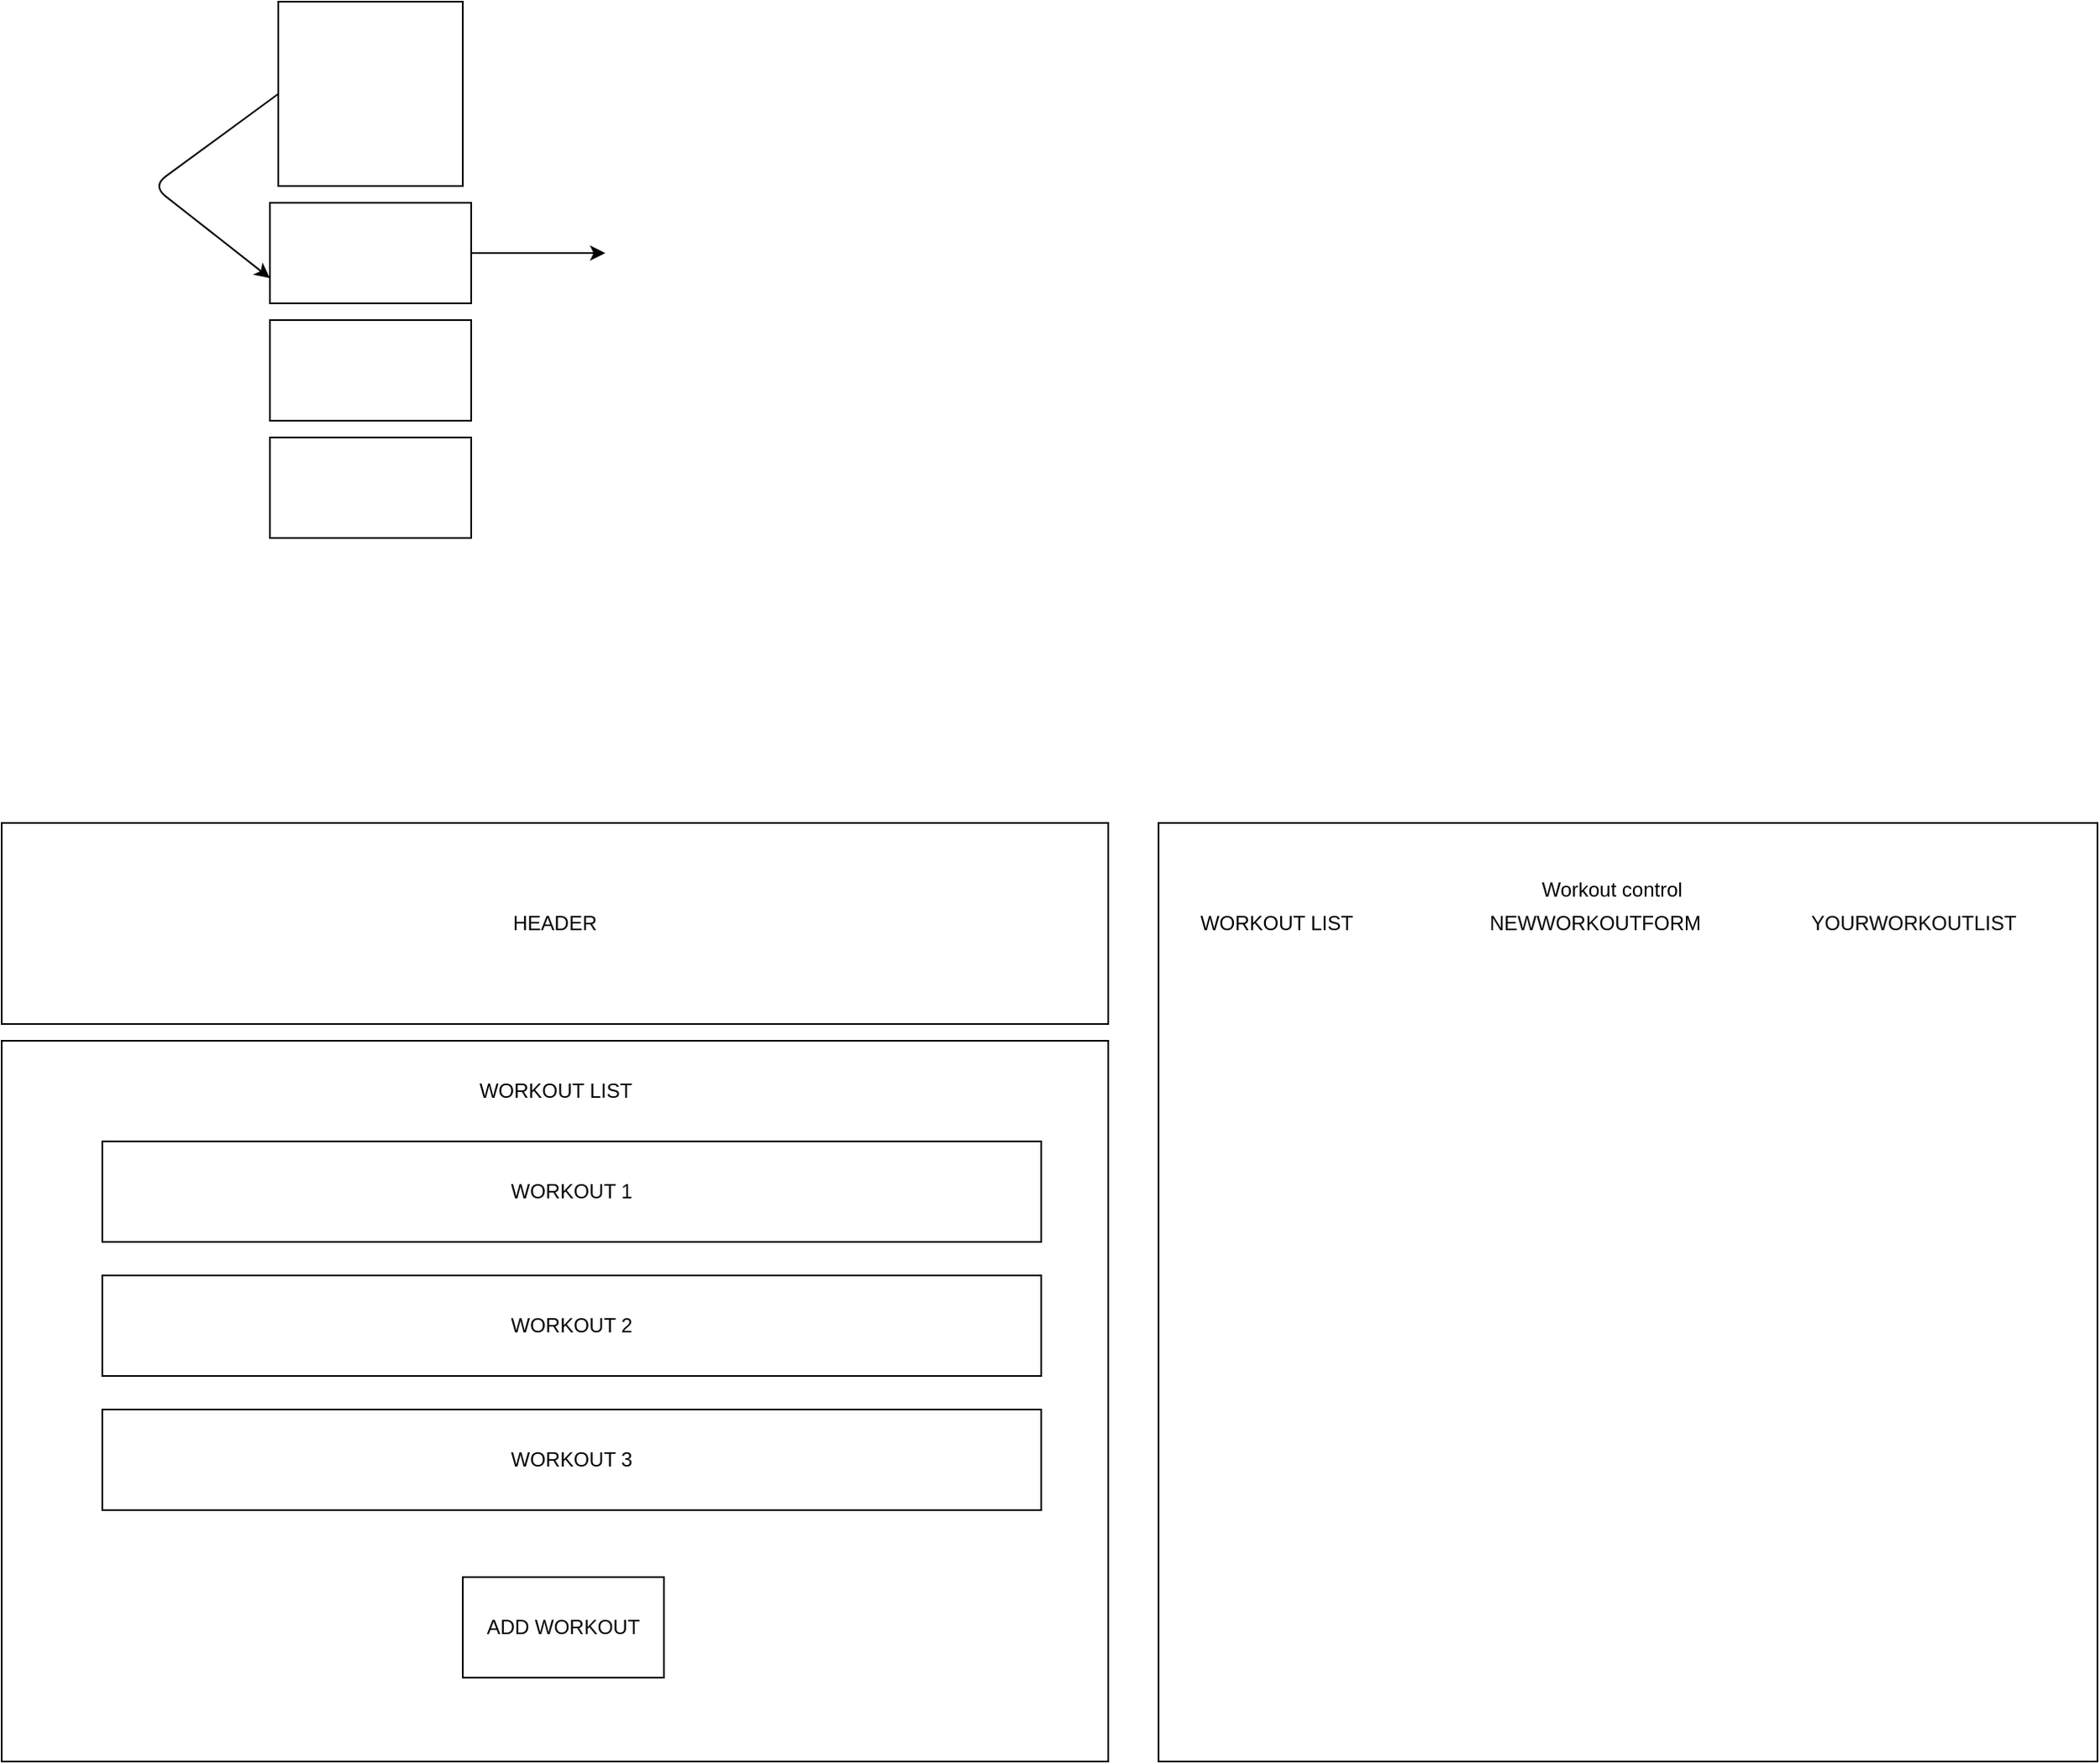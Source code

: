 <mxfile>
    <diagram id="-IbDgTEcw5LaZSZq4VB-" name="Page-1">
        <mxGraphModel dx="569" dy="1567" grid="1" gridSize="10" guides="1" tooltips="1" connect="1" arrows="1" fold="1" page="1" pageScale="1" pageWidth="850" pageHeight="1100" math="0" shadow="0">
            <root>
                <mxCell id="0"/>
                <mxCell id="1" parent="0"/>
                <mxCell id="2" value="" style="rounded=0;whiteSpace=wrap;html=1;fontStyle=1" parent="1" vertex="1">
                    <mxGeometry x="30" y="170" width="660" height="430" as="geometry"/>
                </mxCell>
                <mxCell id="3" value="HEADER" style="rounded=0;whiteSpace=wrap;html=1;" parent="1" vertex="1">
                    <mxGeometry x="30" y="40" width="660" height="120" as="geometry"/>
                </mxCell>
                <mxCell id="5" value="WORKOUT LIST" style="text;html=1;resizable=0;autosize=1;align=center;verticalAlign=middle;points=[];fillColor=none;strokeColor=none;rounded=0;" parent="1" vertex="1">
                    <mxGeometry x="305" y="190" width="110" height="20" as="geometry"/>
                </mxCell>
                <mxCell id="6" value="WORKOUT 1" style="rounded=0;whiteSpace=wrap;html=1;" parent="1" vertex="1">
                    <mxGeometry x="90" y="230" width="560" height="60" as="geometry"/>
                </mxCell>
                <mxCell id="7" value="WORKOUT 2" style="rounded=0;whiteSpace=wrap;html=1;" parent="1" vertex="1">
                    <mxGeometry x="90" y="310" width="560" height="60" as="geometry"/>
                </mxCell>
                <mxCell id="8" value="WORKOUT 3" style="rounded=0;whiteSpace=wrap;html=1;" parent="1" vertex="1">
                    <mxGeometry x="90" y="390" width="560" height="60" as="geometry"/>
                </mxCell>
                <mxCell id="9" value="ADD WORKOUT" style="rounded=0;whiteSpace=wrap;html=1;" parent="1" vertex="1">
                    <mxGeometry x="305" y="490" width="120" height="60" as="geometry"/>
                </mxCell>
                <mxCell id="10" value="" style="rounded=0;whiteSpace=wrap;html=1;" parent="1" vertex="1">
                    <mxGeometry x="720" y="40" width="560" height="560" as="geometry"/>
                </mxCell>
                <mxCell id="11" value="Workout control" style="text;html=1;resizable=0;autosize=1;align=center;verticalAlign=middle;points=[];fillColor=none;strokeColor=none;rounded=0;" parent="1" vertex="1">
                    <mxGeometry x="940" y="70" width="100" height="20" as="geometry"/>
                </mxCell>
                <mxCell id="12" value="WORKOUT LIST" style="text;html=1;resizable=0;autosize=1;align=center;verticalAlign=middle;points=[];fillColor=none;strokeColor=none;rounded=0;" parent="1" vertex="1">
                    <mxGeometry x="735" y="90" width="110" height="20" as="geometry"/>
                </mxCell>
                <mxCell id="13" value="NEWWORKOUTFORM" style="text;html=1;resizable=0;autosize=1;align=center;verticalAlign=middle;points=[];fillColor=none;strokeColor=none;rounded=0;" parent="1" vertex="1">
                    <mxGeometry x="910" y="90" width="140" height="20" as="geometry"/>
                </mxCell>
                <mxCell id="14" value="YOURWORKOUTLIST" style="text;html=1;resizable=0;autosize=1;align=center;verticalAlign=middle;points=[];fillColor=none;strokeColor=none;rounded=0;" parent="1" vertex="1">
                    <mxGeometry x="1100" y="90" width="140" height="20" as="geometry"/>
                </mxCell>
                <mxCell id="19" style="edgeStyle=none;html=1;exitX=0;exitY=0.5;exitDx=0;exitDy=0;entryX=0;entryY=0.75;entryDx=0;entryDy=0;" edge="1" parent="1" source="15" target="16">
                    <mxGeometry relative="1" as="geometry">
                        <Array as="points">
                            <mxPoint x="120" y="-340"/>
                        </Array>
                    </mxGeometry>
                </mxCell>
                <mxCell id="15" value="" style="whiteSpace=wrap;html=1;aspect=fixed;" vertex="1" parent="1">
                    <mxGeometry x="195" y="-450" width="110" height="110" as="geometry"/>
                </mxCell>
                <mxCell id="20" style="edgeStyle=none;html=1;exitX=1;exitY=0.5;exitDx=0;exitDy=0;" edge="1" parent="1" source="16">
                    <mxGeometry relative="1" as="geometry">
                        <mxPoint x="390" y="-300" as="targetPoint"/>
                    </mxGeometry>
                </mxCell>
                <mxCell id="16" value="" style="rounded=0;whiteSpace=wrap;html=1;" vertex="1" parent="1">
                    <mxGeometry x="190" y="-330" width="120" height="60" as="geometry"/>
                </mxCell>
                <mxCell id="17" value="" style="rounded=0;whiteSpace=wrap;html=1;" vertex="1" parent="1">
                    <mxGeometry x="190" y="-260" width="120" height="60" as="geometry"/>
                </mxCell>
                <mxCell id="18" value="" style="rounded=0;whiteSpace=wrap;html=1;" vertex="1" parent="1">
                    <mxGeometry x="190" y="-190" width="120" height="60" as="geometry"/>
                </mxCell>
            </root>
        </mxGraphModel>
    </diagram>
</mxfile>